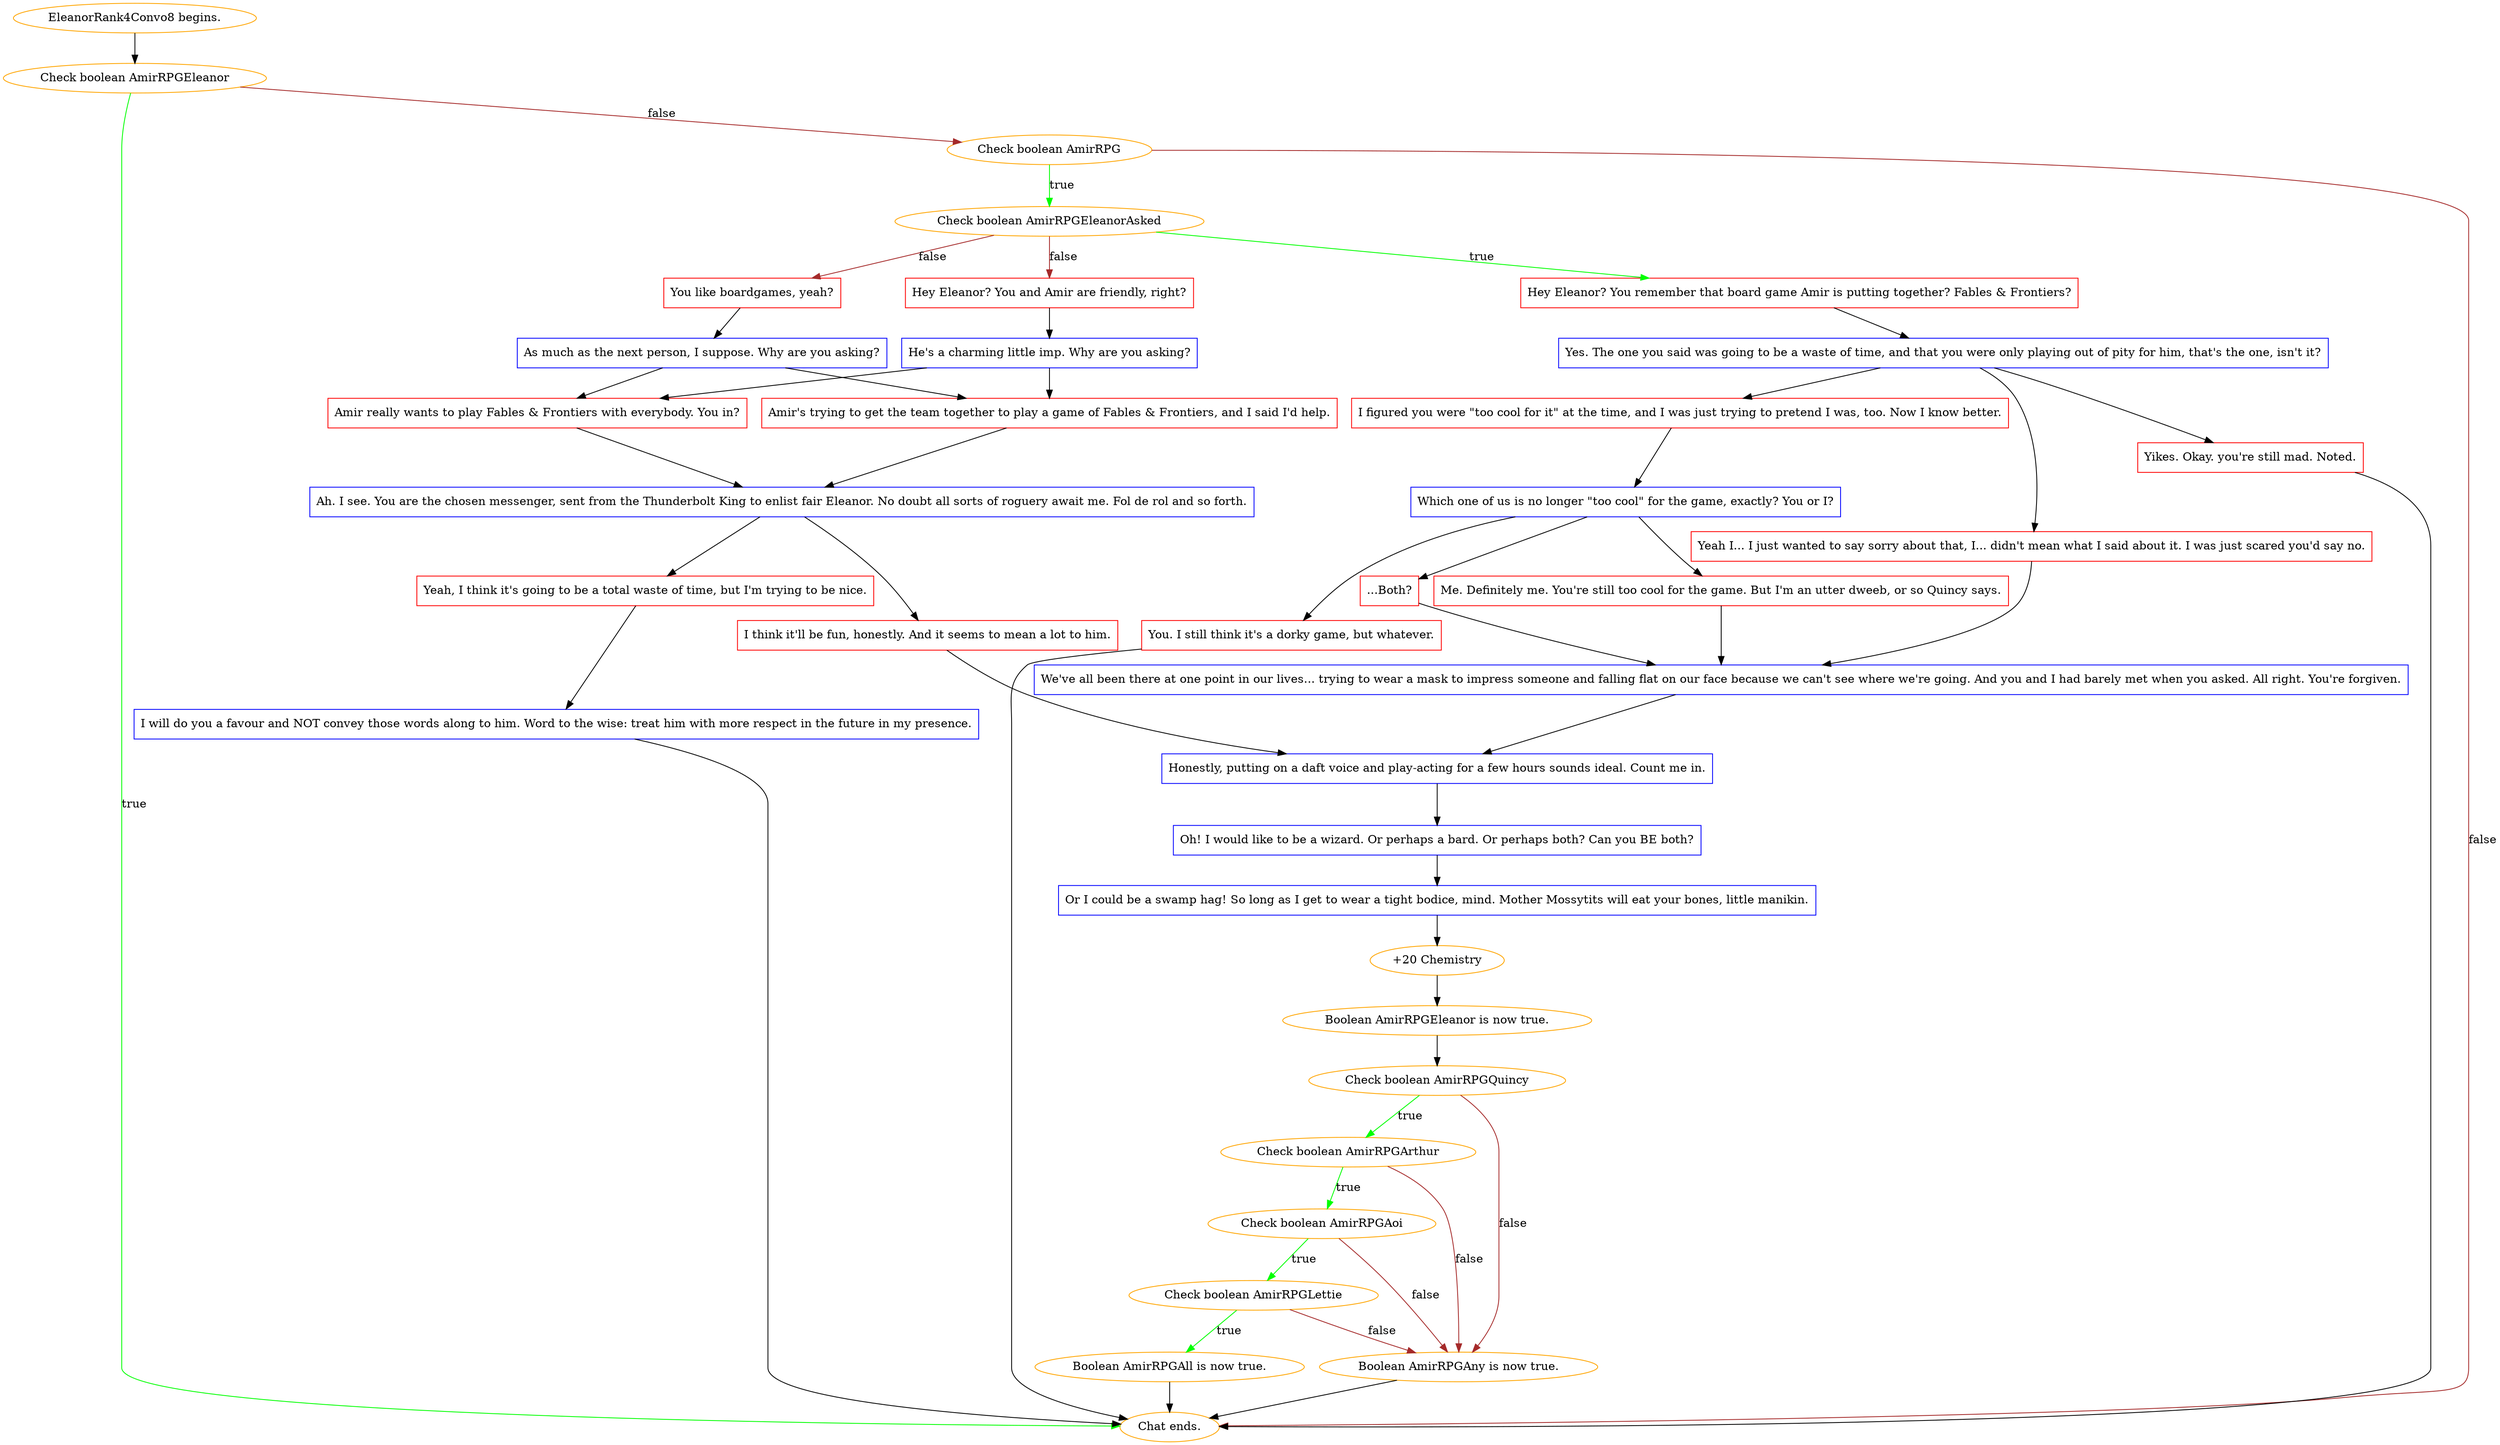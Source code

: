 digraph {
	"EleanorRank4Convo8 begins." [color=orange];
		"EleanorRank4Convo8 begins." -> 1976;
	1976 [label="Check boolean AmirRPGEleanor",color=orange];
		1976 -> "Chat ends." [label=true,color=green];
		1976 -> 2041 [label=false,color=brown];
	"Chat ends." [color=orange];
	2041 [label="Check boolean AmirRPG",color=orange];
		2041 -> 2043 [label=true,color=green];
		2041 -> "Chat ends." [label=false,color=brown];
	2043 [label="Check boolean AmirRPGEleanorAsked",color=orange];
		2043 -> 2045 [label=true,color=green];
		2043 -> 2046 [label=false,color=brown];
		2043 -> 2047 [label=false,color=brown];
	2045 [label="Hey Eleanor? You remember that board game Amir is putting together? Fables & Frontiers?",shape=box,color=red];
		2045 -> 2044;
	2046 [label="Hey Eleanor? You and Amir are friendly, right?",shape=box,color=red];
		2046 -> 2048;
	2047 [label="You like boardgames, yeah?",shape=box,color=red];
		2047 -> 2049;
	2044 [label="Yes. The one you said was going to be a waste of time, and that you were only playing out of pity for him, that's the one, isn't it?",shape=box,color=blue];
		2044 -> 2050;
		2044 -> 2052;
		2044 -> 2053;
	2048 [label="He's a charming little imp. Why are you asking?",shape=box,color=blue];
		2048 -> 2055;
		2048 -> 2056;
	2049 [label="As much as the next person, I suppose. Why are you asking?",shape=box,color=blue];
		2049 -> 2055;
		2049 -> 2056;
	2050 [label="Yikes. Okay. you're still mad. Noted.",shape=box,color=red];
		2050 -> "Chat ends.";
	2052 [label="I figured you were \"too cool for it\" at the time, and I was just trying to pretend I was, too. Now I know better.",shape=box,color=red];
		2052 -> 2054;
	2053 [label="Yeah I... I just wanted to say sorry about that, I... didn't mean what I said about it. I was just scared you'd say no.",shape=box,color=red];
		2053 -> 2062;
	2055 [label="Amir's trying to get the team together to play a game of Fables & Frontiers, and I said I'd help.",shape=box,color=red];
		2055 -> 2057;
	2056 [label="Amir really wants to play Fables & Frontiers with everybody. You in?",shape=box,color=red];
		2056 -> 2057;
	2054 [label="Which one of us is no longer \"too cool\" for the game, exactly? You or I?",shape=box,color=blue];
		2054 -> 2058;
		2054 -> 2059;
		2054 -> 2060;
	2062 [label="We've all been there at one point in our lives... trying to wear a mask to impress someone and falling flat on our face because we can't see where we're going. And you and I had barely met when you asked. All right. You're forgiven.",shape=box,color=blue];
		2062 -> 2067;
	2057 [label="Ah. I see. You are the chosen messenger, sent from the Thunderbolt King to enlist fair Eleanor. No doubt all sorts of roguery await me. Fol de rol and so forth.",shape=box,color=blue];
		2057 -> 2063;
		2057 -> 2064;
	2058 [label="You. I still think it's a dorky game, but whatever.",shape=box,color=red];
		2058 -> "Chat ends.";
	2059 [label="Me. Definitely me. You're still too cool for the game. But I'm an utter dweeb, or so Quincy says.",shape=box,color=red];
		2059 -> 2062;
	2060 [label="...Both?",shape=box,color=red];
		2060 -> 2062;
	2067 [label="Honestly, putting on a daft voice and play-acting for a few hours sounds ideal. Count me in.",shape=box,color=blue];
		2067 -> 2068;
	2063 [label="I think it'll be fun, honestly. And it seems to mean a lot to him.",shape=box,color=red];
		2063 -> 2067;
	2064 [label="Yeah, I think it's going to be a total waste of time, but I'm trying to be nice.",shape=box,color=red];
		2064 -> 2065;
	2068 [label="Oh! I would like to be a wizard. Or perhaps a bard. Or perhaps both? Can you BE both?",shape=box,color=blue];
		2068 -> 2069;
	2065 [label="I will do you a favour and NOT convey those words along to him. Word to the wise: treat him with more respect in the future in my presence.",shape=box,color=blue];
		2065 -> "Chat ends.";
	2069 [label="Or I could be a swamp hag! So long as I get to wear a tight bodice, mind. Mother Mossytits will eat your bones, little manikin.",shape=box,color=blue];
		2069 -> 2077;
	2077 [label="+20 Chemistry",color=orange];
		2077 -> "/EE/Types/Engine/SetBooleanDialogueNode:AmirRPGEleanor:2071";
	"/EE/Types/Engine/SetBooleanDialogueNode:AmirRPGEleanor:2071" [label="Boolean AmirRPGEleanor is now true.",color=orange];
		"/EE/Types/Engine/SetBooleanDialogueNode:AmirRPGEleanor:2071" -> 2071;
	2071 [label="Check boolean AmirRPGQuincy",color=orange];
		2071 -> 2072 [label=true,color=green];
		2071 -> "/EE/Types/Engine/SetBooleanDialogueNode:AmirRPGAny:Chat ends." [label=false,color=brown];
	2072 [label="Check boolean AmirRPGArthur",color=orange];
		2072 -> 2073 [label=true,color=green];
		2072 -> "/EE/Types/Engine/SetBooleanDialogueNode:AmirRPGAny:Chat ends." [label=false,color=brown];
	"/EE/Types/Engine/SetBooleanDialogueNode:AmirRPGAny:Chat ends." [label="Boolean AmirRPGAny is now true.",color=orange];
		"/EE/Types/Engine/SetBooleanDialogueNode:AmirRPGAny:Chat ends." -> "Chat ends.";
	2073 [label="Check boolean AmirRPGAoi",color=orange];
		2073 -> 2074 [label=true,color=green];
		2073 -> "/EE/Types/Engine/SetBooleanDialogueNode:AmirRPGAny:Chat ends." [label=false,color=brown];
	2074 [label="Check boolean AmirRPGLettie",color=orange];
		2074 -> "/EE/Types/Engine/SetBooleanDialogueNode:AmirRPGAll:Chat ends." [label=true,color=green];
		2074 -> "/EE/Types/Engine/SetBooleanDialogueNode:AmirRPGAny:Chat ends." [label=false,color=brown];
	"/EE/Types/Engine/SetBooleanDialogueNode:AmirRPGAll:Chat ends." [label="Boolean AmirRPGAll is now true.",color=orange];
		"/EE/Types/Engine/SetBooleanDialogueNode:AmirRPGAll:Chat ends." -> "Chat ends.";
}